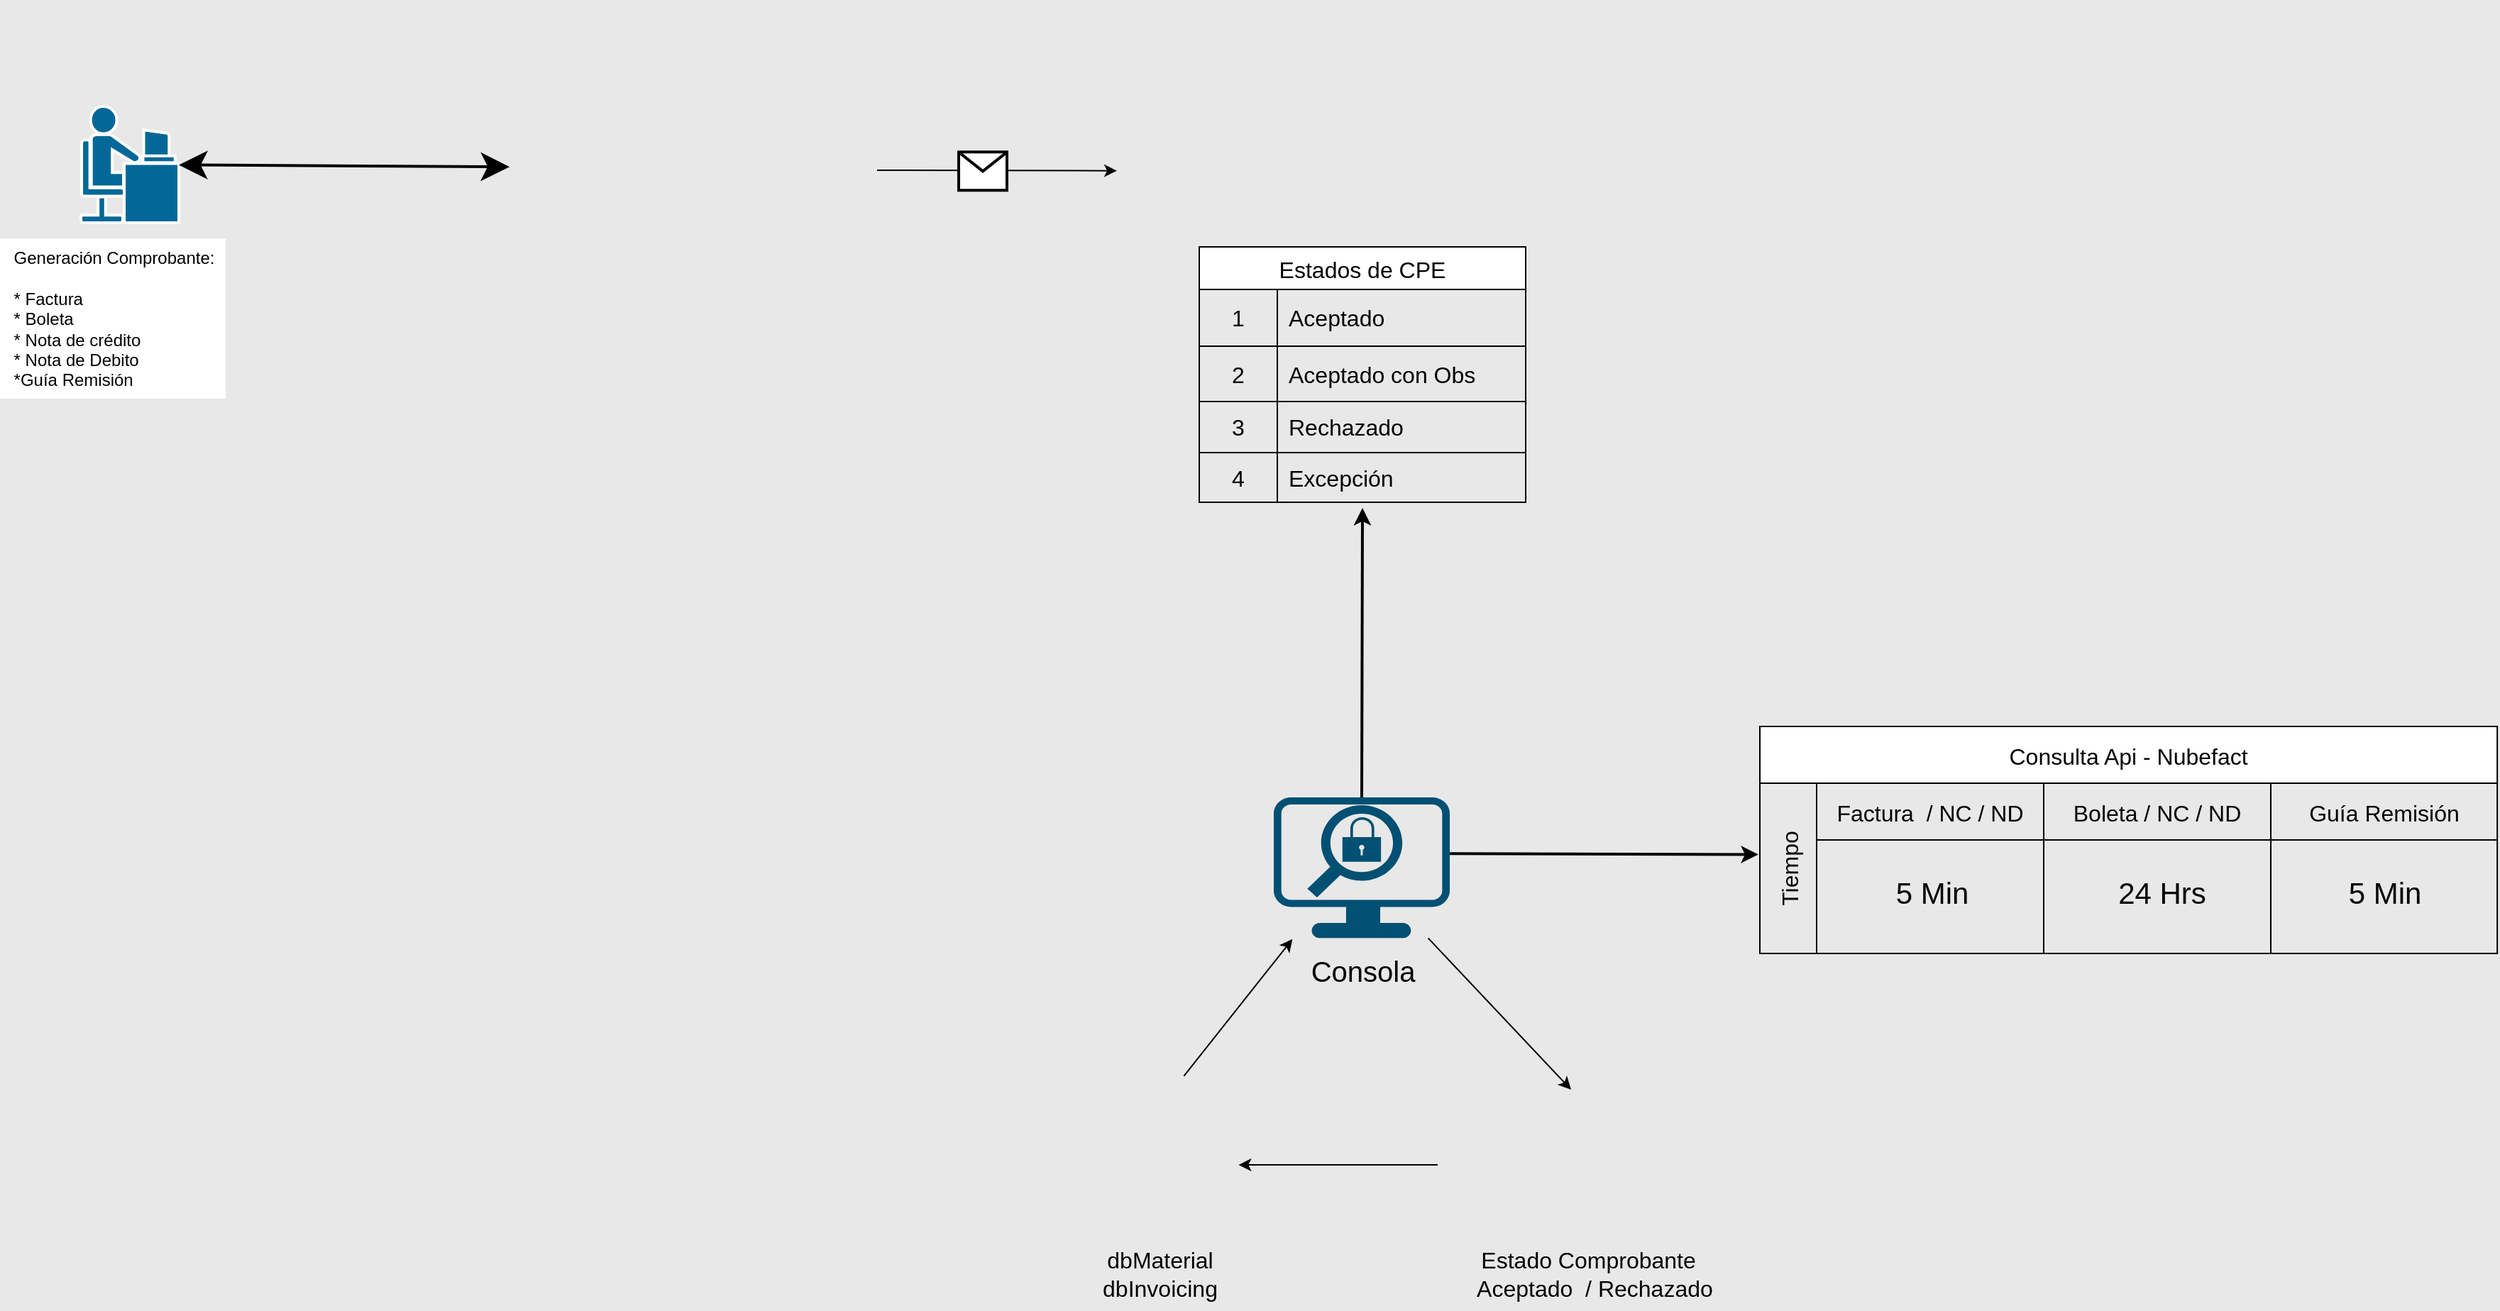 <mxfile version="23.1.1" type="github">
  <diagram id="C5RBs43oDa-KdzZeNtuy" name="Page-1">
    <mxGraphModel dx="2487" dy="1268" grid="0" gridSize="10" guides="1" tooltips="1" connect="1" arrows="1" fold="1" page="0" pageScale="1" pageWidth="827" pageHeight="1169" background="#E8E8E8" math="0" shadow="0">
      <root>
        <mxCell id="WIyWlLk6GJQsqaUBKTNV-0" />
        <mxCell id="WIyWlLk6GJQsqaUBKTNV-1" parent="WIyWlLk6GJQsqaUBKTNV-0" />
        <mxCell id="qTa-QZpGBY24wLDkycuW-0" value="" style="shape=mxgraph.cisco.people.androgenous_person;html=1;pointerEvents=1;dashed=0;fillColor=#036897;strokeColor=#ffffff;strokeWidth=2;verticalLabelPosition=bottom;verticalAlign=top;align=center;outlineConnect=0;" vertex="1" parent="WIyWlLk6GJQsqaUBKTNV-1">
          <mxGeometry x="-582" y="-60" width="69" height="82" as="geometry" />
        </mxCell>
        <mxCell id="qTa-QZpGBY24wLDkycuW-1" value="&lt;div style=&quot;text-align: left;&quot;&gt;&lt;span style=&quot;background-color: initial;&quot;&gt;Generación Comprobante:&lt;/span&gt;&lt;/div&gt;&lt;div style=&quot;text-align: left;&quot;&gt;&lt;span style=&quot;background-color: initial;&quot;&gt;&lt;br&gt;&lt;/span&gt;&lt;/div&gt;&lt;div style=&quot;text-align: left;&quot;&gt;&lt;span style=&quot;background-color: initial;&quot;&gt;* Factura&lt;/span&gt;&lt;/div&gt;&lt;div style=&quot;text-align: left;&quot;&gt;&lt;span style=&quot;background-color: initial;&quot;&gt;* Boleta&amp;nbsp;&lt;/span&gt;&lt;/div&gt;&lt;div style=&quot;text-align: left;&quot;&gt;&lt;span style=&quot;background-color: initial;&quot;&gt;* Nota de crédito&amp;nbsp;&lt;/span&gt;&lt;/div&gt;&lt;div style=&quot;text-align: left;&quot;&gt;&lt;span style=&quot;background-color: initial;&quot;&gt;* Nota de Debito&lt;/span&gt;&lt;/div&gt;&lt;div style=&quot;text-align: left;&quot;&gt;&lt;span style=&quot;background-color: initial;&quot;&gt;*Guía Remisión&lt;/span&gt;&lt;/div&gt;" style="text;html=1;align=center;verticalAlign=middle;resizable=0;points=[];autosize=1;strokeColor=none;fillColor=default;rounded=0;shadow=0;gradientColor=none;imageAlign=left;" vertex="1" parent="WIyWlLk6GJQsqaUBKTNV-1">
          <mxGeometry x="-639" y="33" width="159" height="113" as="geometry" />
        </mxCell>
        <mxCell id="qTa-QZpGBY24wLDkycuW-2" value="" style="shape=image;verticalLabelPosition=bottom;labelBackgroundColor=default;verticalAlign=top;aspect=fixed;imageAspect=0;image=https://www.nubefact.com/assets/logo-bc8f654e9ae4218bdd3903296e9ac9867add036a8437c32ed1c181b491b4f2b9.png;" vertex="1" parent="WIyWlLk6GJQsqaUBKTNV-1">
          <mxGeometry x="-280" y="-56.42" width="286.5" height="78" as="geometry" />
        </mxCell>
        <mxCell id="qTa-QZpGBY24wLDkycuW-3" value="" style="endArrow=classic;startArrow=classic;html=1;rounded=0;entryX=0;entryY=0.5;entryDx=0;entryDy=0;spacingTop=5;curved=0;targetPerimeterSpacing=27;startSize=14;endSize=14;strokeWidth=2;" edge="1" parent="WIyWlLk6GJQsqaUBKTNV-1" source="qTa-QZpGBY24wLDkycuW-0" target="qTa-QZpGBY24wLDkycuW-2">
          <mxGeometry width="50" height="50" relative="1" as="geometry">
            <mxPoint x="92" y="206" as="sourcePoint" />
            <mxPoint x="142" y="156" as="targetPoint" />
          </mxGeometry>
        </mxCell>
        <mxCell id="qTa-QZpGBY24wLDkycuW-22" value="" style="group;movable=1;resizable=1;rotatable=1;deletable=1;editable=1;locked=0;connectable=1;imageAlign=center;imageAspect=1;rotation=90;" vertex="1" connectable="0" parent="WIyWlLk6GJQsqaUBKTNV-1">
          <mxGeometry x="167" y="47" width="307" height="203" as="geometry" />
        </mxCell>
        <mxCell id="qTa-QZpGBY24wLDkycuW-9" value="Estados de CPE" style="shape=table;startSize=30;container=1;collapsible=0;childLayout=tableLayout;fixedRows=0;rowLines=1;fontStyle=0;strokeColor=default;fontSize=16;columnLines=1;resizeLast=0;resizeLastRow=0;absoluteArcSize=0;swimlaneHead=1;swimlaneBody=1;horizontal=1;top=1;bottom=1;strokeOpacity=100;noLabel=0;portConstraintRotation=0;backgroundOutline=0;movable=0;resizable=0;rotatable=0;deletable=0;editable=0;locked=1;connectable=0;" vertex="1" parent="qTa-QZpGBY24wLDkycuW-22">
          <mxGeometry x="39" y="-8" width="230" height="180" as="geometry" />
        </mxCell>
        <mxCell id="qTa-QZpGBY24wLDkycuW-10" value="" style="shape=tableRow;horizontal=0;startSize=0;swimlaneHead=0;swimlaneBody=0;top=0;left=0;bottom=0;right=0;collapsible=0;dropTarget=0;fillColor=none;points=[[0,0.5],[1,0.5]];portConstraint=eastwest;strokeColor=inherit;fontSize=16;movable=0;resizable=0;rotatable=0;deletable=0;editable=0;locked=1;connectable=0;" vertex="1" parent="qTa-QZpGBY24wLDkycuW-9">
          <mxGeometry y="30" width="230" height="40" as="geometry" />
        </mxCell>
        <mxCell id="qTa-QZpGBY24wLDkycuW-11" value="1" style="shape=partialRectangle;html=1;whiteSpace=wrap;connectable=0;fillColor=none;top=0;left=0;bottom=0;right=0;overflow=hidden;pointerEvents=1;strokeColor=inherit;fontSize=16;movable=0;resizable=0;rotatable=0;deletable=0;editable=0;locked=1;" vertex="1" parent="qTa-QZpGBY24wLDkycuW-10">
          <mxGeometry width="55" height="40" as="geometry">
            <mxRectangle width="55" height="40" as="alternateBounds" />
          </mxGeometry>
        </mxCell>
        <mxCell id="qTa-QZpGBY24wLDkycuW-12" value="Aceptado" style="shape=partialRectangle;html=1;whiteSpace=wrap;connectable=0;fillColor=none;top=0;left=0;bottom=0;right=0;align=left;spacingLeft=6;overflow=hidden;strokeColor=inherit;fontSize=16;movable=0;resizable=0;rotatable=0;deletable=0;editable=0;locked=1;" vertex="1" parent="qTa-QZpGBY24wLDkycuW-10">
          <mxGeometry x="55" width="175" height="40" as="geometry">
            <mxRectangle width="175" height="40" as="alternateBounds" />
          </mxGeometry>
        </mxCell>
        <mxCell id="qTa-QZpGBY24wLDkycuW-13" value="" style="shape=tableRow;horizontal=0;startSize=0;swimlaneHead=0;swimlaneBody=0;top=0;left=0;bottom=0;right=0;collapsible=0;dropTarget=0;fillColor=none;points=[[0,0.5],[1,0.5]];portConstraint=eastwest;strokeColor=inherit;fontSize=16;movable=0;resizable=0;rotatable=0;deletable=0;editable=0;locked=1;connectable=0;" vertex="1" parent="qTa-QZpGBY24wLDkycuW-9">
          <mxGeometry y="70" width="230" height="39" as="geometry" />
        </mxCell>
        <mxCell id="qTa-QZpGBY24wLDkycuW-14" value="2" style="shape=partialRectangle;html=1;whiteSpace=wrap;connectable=0;fillColor=none;top=0;left=0;bottom=0;right=0;overflow=hidden;strokeColor=inherit;fontSize=16;movable=0;resizable=0;rotatable=0;deletable=0;editable=0;locked=1;" vertex="1" parent="qTa-QZpGBY24wLDkycuW-13">
          <mxGeometry width="55" height="39" as="geometry">
            <mxRectangle width="55" height="39" as="alternateBounds" />
          </mxGeometry>
        </mxCell>
        <mxCell id="qTa-QZpGBY24wLDkycuW-15" value="Aceptado con Obs" style="shape=partialRectangle;html=1;whiteSpace=wrap;connectable=0;fillColor=none;top=0;left=0;bottom=0;right=0;align=left;spacingLeft=6;overflow=hidden;strokeColor=inherit;fontSize=16;movable=0;resizable=0;rotatable=0;deletable=0;editable=0;locked=1;" vertex="1" parent="qTa-QZpGBY24wLDkycuW-13">
          <mxGeometry x="55" width="175" height="39" as="geometry">
            <mxRectangle width="175" height="39" as="alternateBounds" />
          </mxGeometry>
        </mxCell>
        <mxCell id="qTa-QZpGBY24wLDkycuW-16" value="" style="shape=tableRow;horizontal=0;startSize=0;swimlaneHead=0;swimlaneBody=0;top=0;left=0;bottom=0;right=0;collapsible=0;dropTarget=0;fillColor=none;points=[[0,0.5],[1,0.5]];portConstraint=eastwest;strokeColor=inherit;fontSize=16;movable=0;resizable=0;rotatable=0;deletable=0;editable=0;locked=1;connectable=0;" vertex="1" parent="qTa-QZpGBY24wLDkycuW-9">
          <mxGeometry y="109" width="230" height="36" as="geometry" />
        </mxCell>
        <mxCell id="qTa-QZpGBY24wLDkycuW-17" value="3" style="shape=partialRectangle;html=1;whiteSpace=wrap;connectable=0;fillColor=none;top=0;left=0;bottom=0;right=0;overflow=hidden;strokeColor=inherit;fontSize=16;movable=0;resizable=0;rotatable=0;deletable=0;editable=0;locked=1;" vertex="1" parent="qTa-QZpGBY24wLDkycuW-16">
          <mxGeometry width="55" height="36" as="geometry">
            <mxRectangle width="55" height="36" as="alternateBounds" />
          </mxGeometry>
        </mxCell>
        <mxCell id="qTa-QZpGBY24wLDkycuW-18" value="Rechazado" style="shape=partialRectangle;html=1;whiteSpace=wrap;connectable=0;fillColor=none;top=0;left=0;bottom=0;right=0;align=left;spacingLeft=6;overflow=hidden;strokeColor=inherit;fontSize=16;movable=0;resizable=0;rotatable=0;deletable=0;editable=0;locked=1;" vertex="1" parent="qTa-QZpGBY24wLDkycuW-16">
          <mxGeometry x="55" width="175" height="36" as="geometry">
            <mxRectangle width="175" height="36" as="alternateBounds" />
          </mxGeometry>
        </mxCell>
        <mxCell id="qTa-QZpGBY24wLDkycuW-24" style="shape=tableRow;horizontal=0;startSize=0;swimlaneHead=0;swimlaneBody=0;top=0;left=0;bottom=0;right=0;collapsible=0;dropTarget=0;fillColor=none;points=[[0,0.5],[1,0.5]];portConstraint=eastwest;strokeColor=inherit;fontSize=16;movable=0;resizable=0;rotatable=0;deletable=0;editable=0;locked=1;connectable=0;" vertex="1" parent="qTa-QZpGBY24wLDkycuW-9">
          <mxGeometry y="145" width="230" height="35" as="geometry" />
        </mxCell>
        <mxCell id="qTa-QZpGBY24wLDkycuW-25" value="4" style="shape=partialRectangle;html=1;whiteSpace=wrap;connectable=0;fillColor=none;top=0;left=0;bottom=0;right=0;overflow=hidden;strokeColor=inherit;fontSize=16;movable=0;resizable=0;rotatable=0;deletable=0;editable=0;locked=1;" vertex="1" parent="qTa-QZpGBY24wLDkycuW-24">
          <mxGeometry width="55" height="35" as="geometry">
            <mxRectangle width="55" height="35" as="alternateBounds" />
          </mxGeometry>
        </mxCell>
        <mxCell id="qTa-QZpGBY24wLDkycuW-26" value="Excepción" style="shape=partialRectangle;html=1;whiteSpace=wrap;connectable=0;fillColor=none;top=0;left=0;bottom=0;right=0;align=left;spacingLeft=6;overflow=hidden;strokeColor=inherit;fontSize=16;movable=0;resizable=0;rotatable=0;deletable=0;editable=0;locked=1;" vertex="1" parent="qTa-QZpGBY24wLDkycuW-24">
          <mxGeometry x="55" width="175" height="35" as="geometry">
            <mxRectangle width="175" height="35" as="alternateBounds" />
          </mxGeometry>
        </mxCell>
        <mxCell id="qTa-QZpGBY24wLDkycuW-6" value="" style="shape=image;verticalLabelPosition=bottom;labelBackgroundColor=default;verticalAlign=top;aspect=fixed;imageAspect=0;image=https://proludica.com/wp-content/uploads/2019/10/SUNAT.png;" vertex="1" parent="qTa-QZpGBY24wLDkycuW-22">
          <mxGeometry x="-19" y="-94.21" width="247.52" height="65.59" as="geometry" />
        </mxCell>
        <mxCell id="qTa-QZpGBY24wLDkycuW-33" value="Consulta Api - Nubefact" style="shape=table;childLayout=tableLayout;startSize=40;collapsible=0;recursiveResize=0;expand=0;fontSize=16;" vertex="1" parent="WIyWlLk6GJQsqaUBKTNV-1">
          <mxGeometry x="601" y="377" width="519.586" height="160" as="geometry" />
        </mxCell>
        <mxCell id="qTa-QZpGBY24wLDkycuW-34" value="Tiempo" style="shape=tableRow;horizontal=0;swimlaneHead=0;swimlaneBody=0;top=0;left=0;strokeColor=inherit;bottom=0;right=0;dropTarget=0;fontStyle=0;fillColor=none;points=[[0,0.5],[1,0.5]];portConstraint=eastwest;startSize=40;collapsible=0;recursiveResize=0;expand=0;fontSize=16;" vertex="1" parent="qTa-QZpGBY24wLDkycuW-33">
          <mxGeometry y="40" width="519.586" height="120" as="geometry" />
        </mxCell>
        <mxCell id="qTa-QZpGBY24wLDkycuW-35" value="Factura  / NC / ND" style="swimlane;swimlaneHead=0;swimlaneBody=0;fontStyle=0;strokeColor=inherit;connectable=0;fillColor=none;startSize=40;collapsible=0;recursiveResize=0;expand=0;fontSize=16;" vertex="1" parent="qTa-QZpGBY24wLDkycuW-34">
          <mxGeometry x="40" width="160" height="120" as="geometry">
            <mxRectangle width="160" height="120" as="alternateBounds" />
          </mxGeometry>
        </mxCell>
        <mxCell id="qTa-QZpGBY24wLDkycuW-53" value="5 Min" style="text;html=1;align=center;verticalAlign=middle;resizable=0;points=[];autosize=1;strokeColor=none;fillColor=none;fontSize=21;" vertex="1" parent="qTa-QZpGBY24wLDkycuW-35">
          <mxGeometry x="46" y="58" width="69" height="37" as="geometry" />
        </mxCell>
        <mxCell id="qTa-QZpGBY24wLDkycuW-49" value="Boleta / NC / ND" style="swimlane;swimlaneHead=0;swimlaneBody=0;fontStyle=0;strokeColor=inherit;connectable=0;fillColor=none;startSize=40;collapsible=0;recursiveResize=0;expand=0;fontSize=16;" vertex="1" parent="qTa-QZpGBY24wLDkycuW-34">
          <mxGeometry x="200" width="160" height="120" as="geometry">
            <mxRectangle width="160" height="120" as="alternateBounds" />
          </mxGeometry>
        </mxCell>
        <mxCell id="qTa-QZpGBY24wLDkycuW-54" value="24 Hrs" style="text;html=1;align=center;verticalAlign=middle;resizable=0;points=[];autosize=1;strokeColor=none;fillColor=none;fontSize=21;" vertex="1" parent="qTa-QZpGBY24wLDkycuW-49">
          <mxGeometry x="43" y="58" width="80" height="37" as="geometry" />
        </mxCell>
        <mxCell id="qTa-QZpGBY24wLDkycuW-46" value="Guía Remisión" style="swimlane;swimlaneHead=0;swimlaneBody=0;fontStyle=0;strokeColor=inherit;connectable=0;fillColor=none;startSize=40;collapsible=0;recursiveResize=0;expand=0;fontSize=16;" vertex="1" parent="qTa-QZpGBY24wLDkycuW-34">
          <mxGeometry x="360" width="160" height="120" as="geometry">
            <mxRectangle width="160" height="120" as="alternateBounds" />
          </mxGeometry>
        </mxCell>
        <mxCell id="qTa-QZpGBY24wLDkycuW-55" value="5 Min" style="text;html=1;align=center;verticalAlign=middle;resizable=0;points=[];autosize=1;strokeColor=none;fillColor=none;fontSize=21;" vertex="1" parent="qTa-QZpGBY24wLDkycuW-46">
          <mxGeometry x="45.5" y="58" width="69" height="37" as="geometry" />
        </mxCell>
        <mxCell id="qTa-QZpGBY24wLDkycuW-60" value="" style="shape=image;verticalLabelPosition=bottom;labelBackgroundColor=default;verticalAlign=top;aspect=fixed;imageAspect=0;image=https://cdn.icon-icons.com/icons2/1526/PNG/512/invoice_106601.png;" vertex="1" parent="WIyWlLk6GJQsqaUBKTNV-1">
          <mxGeometry x="-444" y="-135" width="102" height="102" as="geometry" />
        </mxCell>
        <mxCell id="qTa-QZpGBY24wLDkycuW-61" value="" style="points=[[0.03,0.03,0],[0.5,0,0],[0.97,0.03,0],[1,0.4,0],[0.97,0.745,0],[0.5,1,0],[0.03,0.745,0],[0,0.4,0]];verticalLabelPosition=bottom;sketch=0;html=1;verticalAlign=top;aspect=fixed;align=center;pointerEvents=1;shape=mxgraph.cisco19.stealthwatch_management_console_smc;fillColor=#005073;strokeColor=none;" vertex="1" parent="WIyWlLk6GJQsqaUBKTNV-1">
          <mxGeometry x="258.5" y="427" width="124" height="99.2" as="geometry" />
        </mxCell>
        <mxCell id="qTa-QZpGBY24wLDkycuW-65" value="" style="endArrow=classic;html=1;rounded=0;exitX=0.5;exitY=0;exitDx=0;exitDy=0;exitPerimeter=0;jumpSize=13;strokeColor=default;startArrow=none;startFill=0;strokeWidth=2;" edge="1" parent="WIyWlLk6GJQsqaUBKTNV-1" source="qTa-QZpGBY24wLDkycuW-61">
          <mxGeometry width="50" height="50" relative="1" as="geometry">
            <mxPoint x="297" y="385" as="sourcePoint" />
            <mxPoint x="321" y="223" as="targetPoint" />
          </mxGeometry>
        </mxCell>
        <mxCell id="qTa-QZpGBY24wLDkycuW-66" value="" style="endArrow=classic;html=1;rounded=0;exitX=1;exitY=0.4;exitDx=0;exitDy=0;exitPerimeter=0;entryX=-0.002;entryY=0.419;entryDx=0;entryDy=0;entryPerimeter=0;strokeWidth=2;" edge="1" parent="WIyWlLk6GJQsqaUBKTNV-1" source="qTa-QZpGBY24wLDkycuW-61" target="qTa-QZpGBY24wLDkycuW-34">
          <mxGeometry width="50" height="50" relative="1" as="geometry">
            <mxPoint x="579" y="421" as="sourcePoint" />
            <mxPoint x="629" y="371" as="targetPoint" />
          </mxGeometry>
        </mxCell>
        <mxCell id="qTa-QZpGBY24wLDkycuW-71" value="" style="shape=image;verticalLabelPosition=bottom;labelBackgroundColor=default;verticalAlign=top;aspect=fixed;imageAspect=0;image=https://static.vecteezy.com/system/resources/previews/025/377/309/non_2x/green-check-mark-and-red-cross-mark-in-circle-vector.jpg;" vertex="1" parent="WIyWlLk6GJQsqaUBKTNV-1">
          <mxGeometry x="388" y="644" width="188" height="94" as="geometry" />
        </mxCell>
        <mxCell id="qTa-QZpGBY24wLDkycuW-72" value="" style="shape=image;verticalLabelPosition=bottom;labelBackgroundColor=default;verticalAlign=top;aspect=fixed;imageAspect=0;image=https://cdn-icons-png.freepik.com/512/9850/9850812.png;" vertex="1" parent="WIyWlLk6GJQsqaUBKTNV-1">
          <mxGeometry x="123" y="624" width="110" height="110" as="geometry" />
        </mxCell>
        <mxCell id="qTa-QZpGBY24wLDkycuW-79" value="" style="endArrow=classic;html=1;rounded=0;" edge="1" parent="WIyWlLk6GJQsqaUBKTNV-1" target="qTa-QZpGBY24wLDkycuW-6">
          <mxGeometry relative="1" as="geometry">
            <mxPoint x="-21" y="-15" as="sourcePoint" />
            <mxPoint x="79" y="-15" as="targetPoint" />
          </mxGeometry>
        </mxCell>
        <mxCell id="qTa-QZpGBY24wLDkycuW-80" value="" style="shape=message;html=1;outlineConnect=0;strokeWidth=2;perimeterSpacing=6;fontSize=19;" vertex="1" parent="qTa-QZpGBY24wLDkycuW-79">
          <mxGeometry width="34" height="27" relative="1" as="geometry">
            <mxPoint x="-27" y="-13" as="offset" />
          </mxGeometry>
        </mxCell>
        <mxCell id="qTa-QZpGBY24wLDkycuW-82" value="" style="endArrow=classic;html=1;rounded=0;" edge="1" parent="WIyWlLk6GJQsqaUBKTNV-1" source="qTa-QZpGBY24wLDkycuW-61">
          <mxGeometry width="50" height="50" relative="1" as="geometry">
            <mxPoint x="382.5" y="526.6" as="sourcePoint" />
            <mxPoint x="468" y="633" as="targetPoint" />
          </mxGeometry>
        </mxCell>
        <mxCell id="qTa-QZpGBY24wLDkycuW-83" value="" style="endArrow=classic;html=1;rounded=0;entryX=1.006;entryY=0.564;entryDx=0;entryDy=0;entryPerimeter=0;" edge="1" parent="WIyWlLk6GJQsqaUBKTNV-1" target="qTa-QZpGBY24wLDkycuW-72">
          <mxGeometry width="50" height="50" relative="1" as="geometry">
            <mxPoint x="374" y="686" as="sourcePoint" />
            <mxPoint x="437" y="634" as="targetPoint" />
          </mxGeometry>
        </mxCell>
        <mxCell id="qTa-QZpGBY24wLDkycuW-85" value="" style="endArrow=classic;html=1;rounded=0;entryX=0.106;entryY=1.007;entryDx=0;entryDy=0;entryPerimeter=0;exitX=0.656;exitY=-0.005;exitDx=0;exitDy=0;exitPerimeter=0;" edge="1" parent="WIyWlLk6GJQsqaUBKTNV-1" source="qTa-QZpGBY24wLDkycuW-72" target="qTa-QZpGBY24wLDkycuW-61">
          <mxGeometry width="50" height="50" relative="1" as="geometry">
            <mxPoint x="200" y="613" as="sourcePoint" />
            <mxPoint x="250" y="563" as="targetPoint" />
          </mxGeometry>
        </mxCell>
        <mxCell id="qTa-QZpGBY24wLDkycuW-86" value="Estado Comprobante&amp;nbsp;&lt;br style=&quot;font-size: 16px;&quot;&gt;&amp;nbsp;Aceptado&amp;nbsp; / Rechazado" style="text;html=1;align=center;verticalAlign=middle;resizable=0;points=[];autosize=1;strokeColor=none;fillColor=none;fontSize=16;" vertex="1" parent="WIyWlLk6GJQsqaUBKTNV-1">
          <mxGeometry x="388" y="738" width="188" height="50" as="geometry" />
        </mxCell>
        <mxCell id="qTa-QZpGBY24wLDkycuW-87" value="dbMaterial&lt;br style=&quot;font-size: 16px;&quot;&gt;dbInvoicing" style="text;html=1;align=center;verticalAlign=middle;resizable=0;points=[];autosize=1;strokeColor=none;fillColor=none;fontSize=16;" vertex="1" parent="WIyWlLk6GJQsqaUBKTNV-1">
          <mxGeometry x="128.5" y="738" width="99" height="50" as="geometry" />
        </mxCell>
        <mxCell id="qTa-QZpGBY24wLDkycuW-88" value="Consola" style="text;html=1;align=center;verticalAlign=middle;resizable=0;points=[];autosize=1;strokeColor=none;fillColor=none;fontSize=20;" vertex="1" parent="WIyWlLk6GJQsqaUBKTNV-1">
          <mxGeometry x="275" y="531" width="91" height="36" as="geometry" />
        </mxCell>
      </root>
    </mxGraphModel>
  </diagram>
</mxfile>
